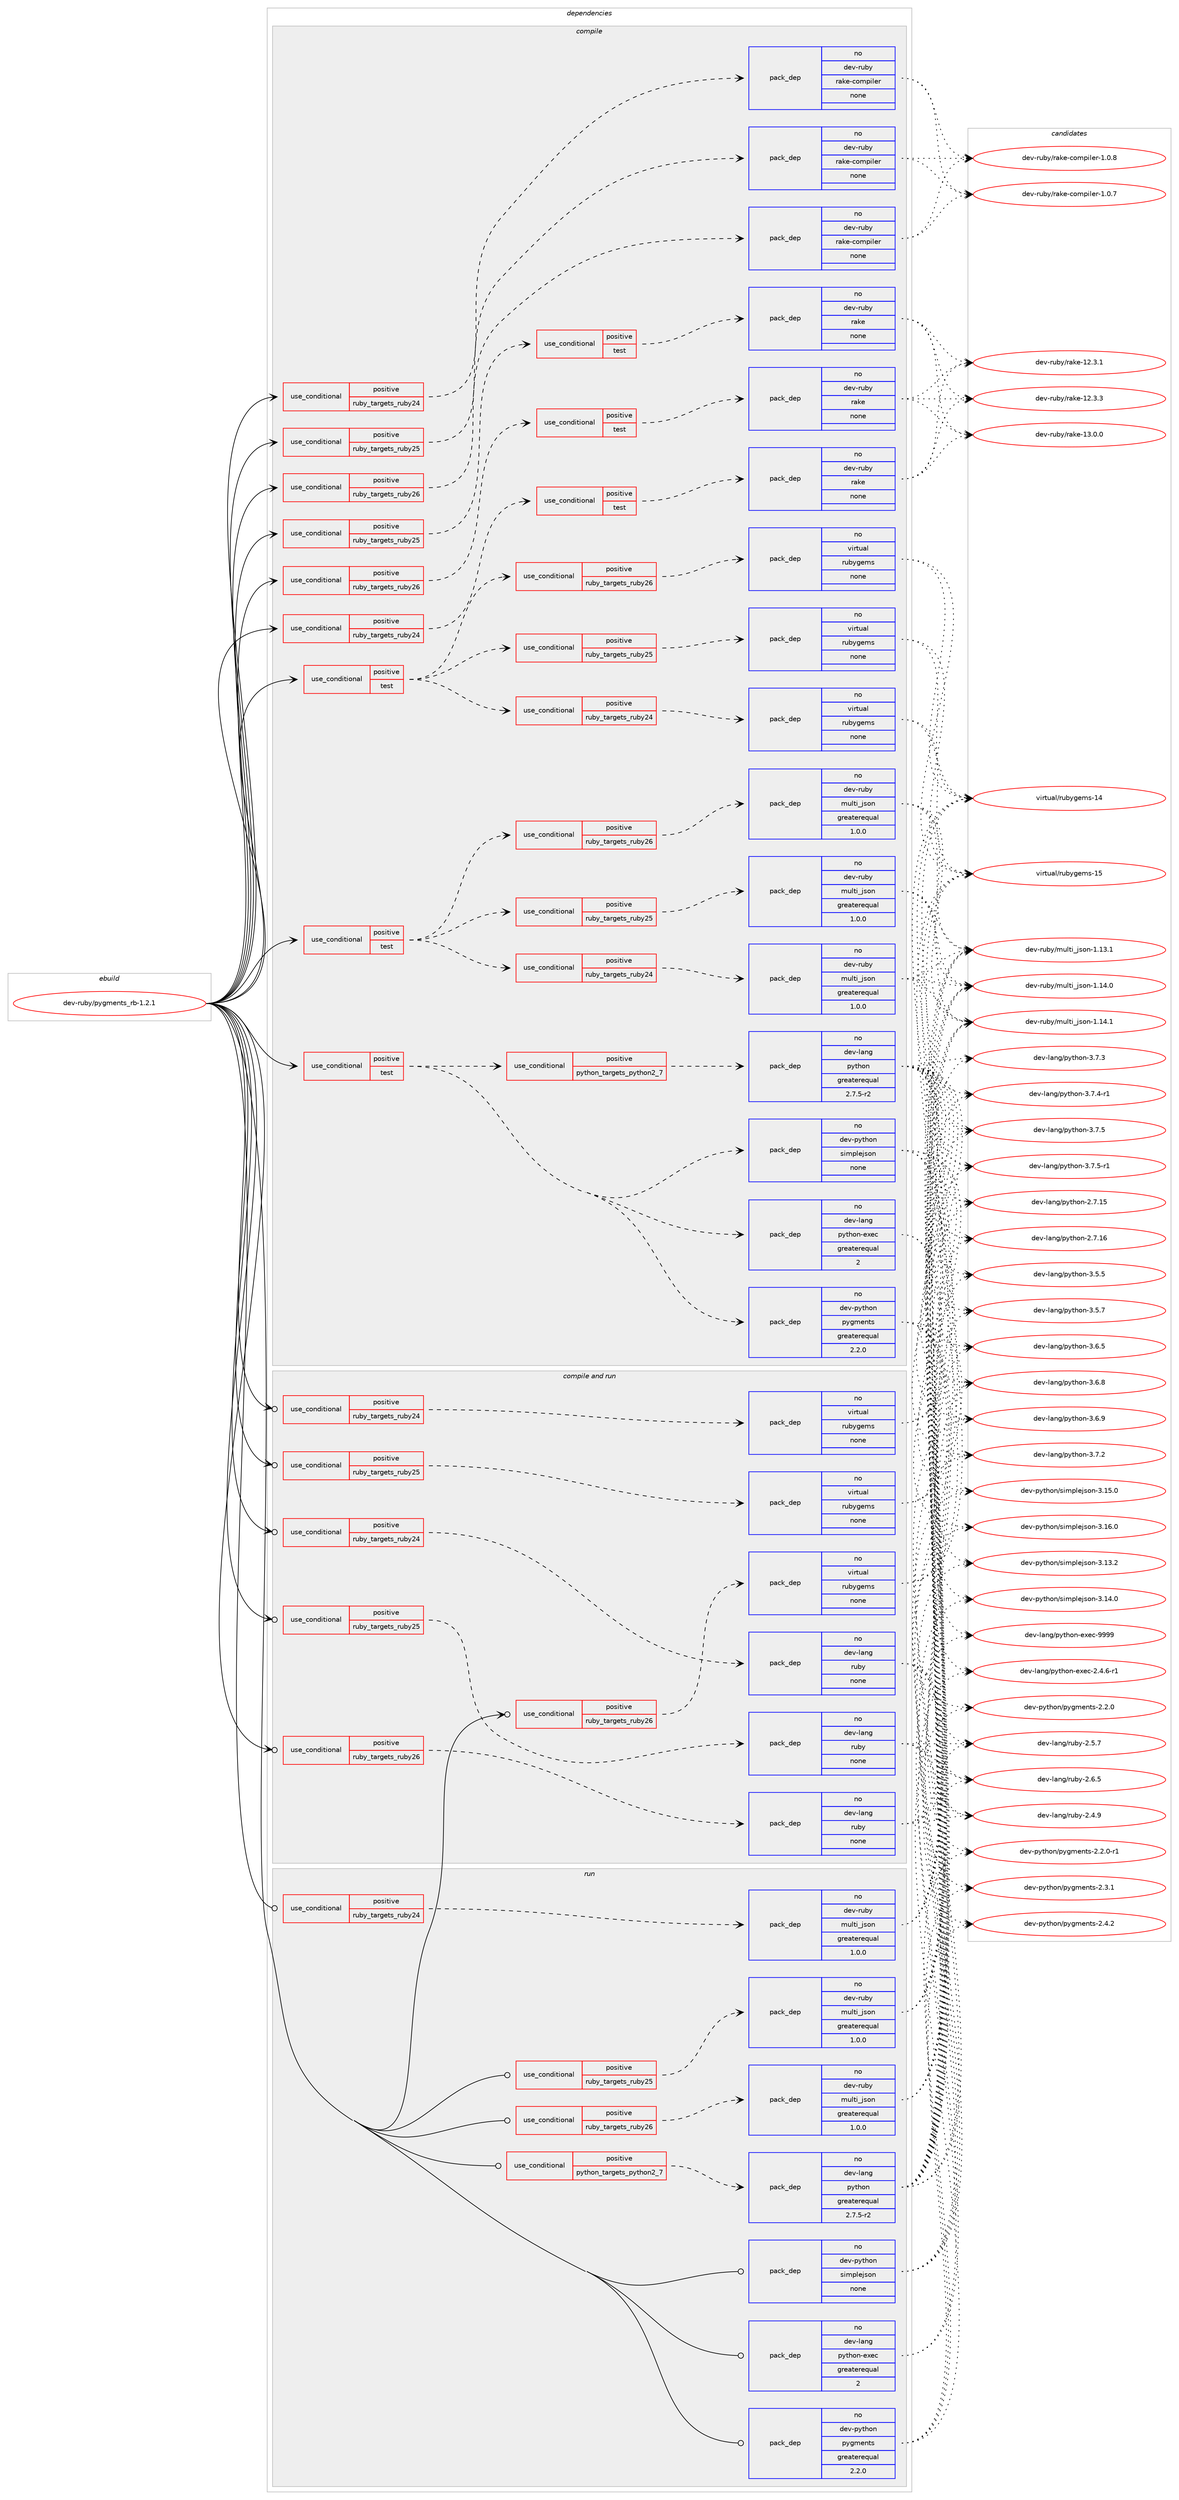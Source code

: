 digraph prolog {

# *************
# Graph options
# *************

newrank=true;
concentrate=true;
compound=true;
graph [rankdir=LR,fontname=Helvetica,fontsize=10,ranksep=1.5];#, ranksep=2.5, nodesep=0.2];
edge  [arrowhead=vee];
node  [fontname=Helvetica,fontsize=10];

# **********
# The ebuild
# **********

subgraph cluster_leftcol {
color=gray;
rank=same;
label=<<i>ebuild</i>>;
id [label="dev-ruby/pygments_rb-1.2.1", color=red, width=4, href="../dev-ruby/pygments_rb-1.2.1.svg"];
}

# ****************
# The dependencies
# ****************

subgraph cluster_midcol {
color=gray;
label=<<i>dependencies</i>>;
subgraph cluster_compile {
fillcolor="#eeeeee";
style=filled;
label=<<i>compile</i>>;
subgraph cond171074 {
dependency701947 [label=<<TABLE BORDER="0" CELLBORDER="1" CELLSPACING="0" CELLPADDING="4"><TR><TD ROWSPAN="3" CELLPADDING="10">use_conditional</TD></TR><TR><TD>positive</TD></TR><TR><TD>ruby_targets_ruby24</TD></TR></TABLE>>, shape=none, color=red];
subgraph cond171075 {
dependency701948 [label=<<TABLE BORDER="0" CELLBORDER="1" CELLSPACING="0" CELLPADDING="4"><TR><TD ROWSPAN="3" CELLPADDING="10">use_conditional</TD></TR><TR><TD>positive</TD></TR><TR><TD>test</TD></TR></TABLE>>, shape=none, color=red];
subgraph pack518843 {
dependency701949 [label=<<TABLE BORDER="0" CELLBORDER="1" CELLSPACING="0" CELLPADDING="4" WIDTH="220"><TR><TD ROWSPAN="6" CELLPADDING="30">pack_dep</TD></TR><TR><TD WIDTH="110">no</TD></TR><TR><TD>dev-ruby</TD></TR><TR><TD>rake</TD></TR><TR><TD>none</TD></TR><TR><TD></TD></TR></TABLE>>, shape=none, color=blue];
}
dependency701948:e -> dependency701949:w [weight=20,style="dashed",arrowhead="vee"];
}
dependency701947:e -> dependency701948:w [weight=20,style="dashed",arrowhead="vee"];
}
id:e -> dependency701947:w [weight=20,style="solid",arrowhead="vee"];
subgraph cond171076 {
dependency701950 [label=<<TABLE BORDER="0" CELLBORDER="1" CELLSPACING="0" CELLPADDING="4"><TR><TD ROWSPAN="3" CELLPADDING="10">use_conditional</TD></TR><TR><TD>positive</TD></TR><TR><TD>ruby_targets_ruby24</TD></TR></TABLE>>, shape=none, color=red];
subgraph pack518844 {
dependency701951 [label=<<TABLE BORDER="0" CELLBORDER="1" CELLSPACING="0" CELLPADDING="4" WIDTH="220"><TR><TD ROWSPAN="6" CELLPADDING="30">pack_dep</TD></TR><TR><TD WIDTH="110">no</TD></TR><TR><TD>dev-ruby</TD></TR><TR><TD>rake-compiler</TD></TR><TR><TD>none</TD></TR><TR><TD></TD></TR></TABLE>>, shape=none, color=blue];
}
dependency701950:e -> dependency701951:w [weight=20,style="dashed",arrowhead="vee"];
}
id:e -> dependency701950:w [weight=20,style="solid",arrowhead="vee"];
subgraph cond171077 {
dependency701952 [label=<<TABLE BORDER="0" CELLBORDER="1" CELLSPACING="0" CELLPADDING="4"><TR><TD ROWSPAN="3" CELLPADDING="10">use_conditional</TD></TR><TR><TD>positive</TD></TR><TR><TD>ruby_targets_ruby25</TD></TR></TABLE>>, shape=none, color=red];
subgraph cond171078 {
dependency701953 [label=<<TABLE BORDER="0" CELLBORDER="1" CELLSPACING="0" CELLPADDING="4"><TR><TD ROWSPAN="3" CELLPADDING="10">use_conditional</TD></TR><TR><TD>positive</TD></TR><TR><TD>test</TD></TR></TABLE>>, shape=none, color=red];
subgraph pack518845 {
dependency701954 [label=<<TABLE BORDER="0" CELLBORDER="1" CELLSPACING="0" CELLPADDING="4" WIDTH="220"><TR><TD ROWSPAN="6" CELLPADDING="30">pack_dep</TD></TR><TR><TD WIDTH="110">no</TD></TR><TR><TD>dev-ruby</TD></TR><TR><TD>rake</TD></TR><TR><TD>none</TD></TR><TR><TD></TD></TR></TABLE>>, shape=none, color=blue];
}
dependency701953:e -> dependency701954:w [weight=20,style="dashed",arrowhead="vee"];
}
dependency701952:e -> dependency701953:w [weight=20,style="dashed",arrowhead="vee"];
}
id:e -> dependency701952:w [weight=20,style="solid",arrowhead="vee"];
subgraph cond171079 {
dependency701955 [label=<<TABLE BORDER="0" CELLBORDER="1" CELLSPACING="0" CELLPADDING="4"><TR><TD ROWSPAN="3" CELLPADDING="10">use_conditional</TD></TR><TR><TD>positive</TD></TR><TR><TD>ruby_targets_ruby25</TD></TR></TABLE>>, shape=none, color=red];
subgraph pack518846 {
dependency701956 [label=<<TABLE BORDER="0" CELLBORDER="1" CELLSPACING="0" CELLPADDING="4" WIDTH="220"><TR><TD ROWSPAN="6" CELLPADDING="30">pack_dep</TD></TR><TR><TD WIDTH="110">no</TD></TR><TR><TD>dev-ruby</TD></TR><TR><TD>rake-compiler</TD></TR><TR><TD>none</TD></TR><TR><TD></TD></TR></TABLE>>, shape=none, color=blue];
}
dependency701955:e -> dependency701956:w [weight=20,style="dashed",arrowhead="vee"];
}
id:e -> dependency701955:w [weight=20,style="solid",arrowhead="vee"];
subgraph cond171080 {
dependency701957 [label=<<TABLE BORDER="0" CELLBORDER="1" CELLSPACING="0" CELLPADDING="4"><TR><TD ROWSPAN="3" CELLPADDING="10">use_conditional</TD></TR><TR><TD>positive</TD></TR><TR><TD>ruby_targets_ruby26</TD></TR></TABLE>>, shape=none, color=red];
subgraph cond171081 {
dependency701958 [label=<<TABLE BORDER="0" CELLBORDER="1" CELLSPACING="0" CELLPADDING="4"><TR><TD ROWSPAN="3" CELLPADDING="10">use_conditional</TD></TR><TR><TD>positive</TD></TR><TR><TD>test</TD></TR></TABLE>>, shape=none, color=red];
subgraph pack518847 {
dependency701959 [label=<<TABLE BORDER="0" CELLBORDER="1" CELLSPACING="0" CELLPADDING="4" WIDTH="220"><TR><TD ROWSPAN="6" CELLPADDING="30">pack_dep</TD></TR><TR><TD WIDTH="110">no</TD></TR><TR><TD>dev-ruby</TD></TR><TR><TD>rake</TD></TR><TR><TD>none</TD></TR><TR><TD></TD></TR></TABLE>>, shape=none, color=blue];
}
dependency701958:e -> dependency701959:w [weight=20,style="dashed",arrowhead="vee"];
}
dependency701957:e -> dependency701958:w [weight=20,style="dashed",arrowhead="vee"];
}
id:e -> dependency701957:w [weight=20,style="solid",arrowhead="vee"];
subgraph cond171082 {
dependency701960 [label=<<TABLE BORDER="0" CELLBORDER="1" CELLSPACING="0" CELLPADDING="4"><TR><TD ROWSPAN="3" CELLPADDING="10">use_conditional</TD></TR><TR><TD>positive</TD></TR><TR><TD>ruby_targets_ruby26</TD></TR></TABLE>>, shape=none, color=red];
subgraph pack518848 {
dependency701961 [label=<<TABLE BORDER="0" CELLBORDER="1" CELLSPACING="0" CELLPADDING="4" WIDTH="220"><TR><TD ROWSPAN="6" CELLPADDING="30">pack_dep</TD></TR><TR><TD WIDTH="110">no</TD></TR><TR><TD>dev-ruby</TD></TR><TR><TD>rake-compiler</TD></TR><TR><TD>none</TD></TR><TR><TD></TD></TR></TABLE>>, shape=none, color=blue];
}
dependency701960:e -> dependency701961:w [weight=20,style="dashed",arrowhead="vee"];
}
id:e -> dependency701960:w [weight=20,style="solid",arrowhead="vee"];
subgraph cond171083 {
dependency701962 [label=<<TABLE BORDER="0" CELLBORDER="1" CELLSPACING="0" CELLPADDING="4"><TR><TD ROWSPAN="3" CELLPADDING="10">use_conditional</TD></TR><TR><TD>positive</TD></TR><TR><TD>test</TD></TR></TABLE>>, shape=none, color=red];
subgraph cond171084 {
dependency701963 [label=<<TABLE BORDER="0" CELLBORDER="1" CELLSPACING="0" CELLPADDING="4"><TR><TD ROWSPAN="3" CELLPADDING="10">use_conditional</TD></TR><TR><TD>positive</TD></TR><TR><TD>python_targets_python2_7</TD></TR></TABLE>>, shape=none, color=red];
subgraph pack518849 {
dependency701964 [label=<<TABLE BORDER="0" CELLBORDER="1" CELLSPACING="0" CELLPADDING="4" WIDTH="220"><TR><TD ROWSPAN="6" CELLPADDING="30">pack_dep</TD></TR><TR><TD WIDTH="110">no</TD></TR><TR><TD>dev-lang</TD></TR><TR><TD>python</TD></TR><TR><TD>greaterequal</TD></TR><TR><TD>2.7.5-r2</TD></TR></TABLE>>, shape=none, color=blue];
}
dependency701963:e -> dependency701964:w [weight=20,style="dashed",arrowhead="vee"];
}
dependency701962:e -> dependency701963:w [weight=20,style="dashed",arrowhead="vee"];
subgraph pack518850 {
dependency701965 [label=<<TABLE BORDER="0" CELLBORDER="1" CELLSPACING="0" CELLPADDING="4" WIDTH="220"><TR><TD ROWSPAN="6" CELLPADDING="30">pack_dep</TD></TR><TR><TD WIDTH="110">no</TD></TR><TR><TD>dev-lang</TD></TR><TR><TD>python-exec</TD></TR><TR><TD>greaterequal</TD></TR><TR><TD>2</TD></TR></TABLE>>, shape=none, color=blue];
}
dependency701962:e -> dependency701965:w [weight=20,style="dashed",arrowhead="vee"];
subgraph pack518851 {
dependency701966 [label=<<TABLE BORDER="0" CELLBORDER="1" CELLSPACING="0" CELLPADDING="4" WIDTH="220"><TR><TD ROWSPAN="6" CELLPADDING="30">pack_dep</TD></TR><TR><TD WIDTH="110">no</TD></TR><TR><TD>dev-python</TD></TR><TR><TD>pygments</TD></TR><TR><TD>greaterequal</TD></TR><TR><TD>2.2.0</TD></TR></TABLE>>, shape=none, color=blue];
}
dependency701962:e -> dependency701966:w [weight=20,style="dashed",arrowhead="vee"];
subgraph pack518852 {
dependency701967 [label=<<TABLE BORDER="0" CELLBORDER="1" CELLSPACING="0" CELLPADDING="4" WIDTH="220"><TR><TD ROWSPAN="6" CELLPADDING="30">pack_dep</TD></TR><TR><TD WIDTH="110">no</TD></TR><TR><TD>dev-python</TD></TR><TR><TD>simplejson</TD></TR><TR><TD>none</TD></TR><TR><TD></TD></TR></TABLE>>, shape=none, color=blue];
}
dependency701962:e -> dependency701967:w [weight=20,style="dashed",arrowhead="vee"];
}
id:e -> dependency701962:w [weight=20,style="solid",arrowhead="vee"];
subgraph cond171085 {
dependency701968 [label=<<TABLE BORDER="0" CELLBORDER="1" CELLSPACING="0" CELLPADDING="4"><TR><TD ROWSPAN="3" CELLPADDING="10">use_conditional</TD></TR><TR><TD>positive</TD></TR><TR><TD>test</TD></TR></TABLE>>, shape=none, color=red];
subgraph cond171086 {
dependency701969 [label=<<TABLE BORDER="0" CELLBORDER="1" CELLSPACING="0" CELLPADDING="4"><TR><TD ROWSPAN="3" CELLPADDING="10">use_conditional</TD></TR><TR><TD>positive</TD></TR><TR><TD>ruby_targets_ruby24</TD></TR></TABLE>>, shape=none, color=red];
subgraph pack518853 {
dependency701970 [label=<<TABLE BORDER="0" CELLBORDER="1" CELLSPACING="0" CELLPADDING="4" WIDTH="220"><TR><TD ROWSPAN="6" CELLPADDING="30">pack_dep</TD></TR><TR><TD WIDTH="110">no</TD></TR><TR><TD>dev-ruby</TD></TR><TR><TD>multi_json</TD></TR><TR><TD>greaterequal</TD></TR><TR><TD>1.0.0</TD></TR></TABLE>>, shape=none, color=blue];
}
dependency701969:e -> dependency701970:w [weight=20,style="dashed",arrowhead="vee"];
}
dependency701968:e -> dependency701969:w [weight=20,style="dashed",arrowhead="vee"];
subgraph cond171087 {
dependency701971 [label=<<TABLE BORDER="0" CELLBORDER="1" CELLSPACING="0" CELLPADDING="4"><TR><TD ROWSPAN="3" CELLPADDING="10">use_conditional</TD></TR><TR><TD>positive</TD></TR><TR><TD>ruby_targets_ruby25</TD></TR></TABLE>>, shape=none, color=red];
subgraph pack518854 {
dependency701972 [label=<<TABLE BORDER="0" CELLBORDER="1" CELLSPACING="0" CELLPADDING="4" WIDTH="220"><TR><TD ROWSPAN="6" CELLPADDING="30">pack_dep</TD></TR><TR><TD WIDTH="110">no</TD></TR><TR><TD>dev-ruby</TD></TR><TR><TD>multi_json</TD></TR><TR><TD>greaterequal</TD></TR><TR><TD>1.0.0</TD></TR></TABLE>>, shape=none, color=blue];
}
dependency701971:e -> dependency701972:w [weight=20,style="dashed",arrowhead="vee"];
}
dependency701968:e -> dependency701971:w [weight=20,style="dashed",arrowhead="vee"];
subgraph cond171088 {
dependency701973 [label=<<TABLE BORDER="0" CELLBORDER="1" CELLSPACING="0" CELLPADDING="4"><TR><TD ROWSPAN="3" CELLPADDING="10">use_conditional</TD></TR><TR><TD>positive</TD></TR><TR><TD>ruby_targets_ruby26</TD></TR></TABLE>>, shape=none, color=red];
subgraph pack518855 {
dependency701974 [label=<<TABLE BORDER="0" CELLBORDER="1" CELLSPACING="0" CELLPADDING="4" WIDTH="220"><TR><TD ROWSPAN="6" CELLPADDING="30">pack_dep</TD></TR><TR><TD WIDTH="110">no</TD></TR><TR><TD>dev-ruby</TD></TR><TR><TD>multi_json</TD></TR><TR><TD>greaterequal</TD></TR><TR><TD>1.0.0</TD></TR></TABLE>>, shape=none, color=blue];
}
dependency701973:e -> dependency701974:w [weight=20,style="dashed",arrowhead="vee"];
}
dependency701968:e -> dependency701973:w [weight=20,style="dashed",arrowhead="vee"];
}
id:e -> dependency701968:w [weight=20,style="solid",arrowhead="vee"];
subgraph cond171089 {
dependency701975 [label=<<TABLE BORDER="0" CELLBORDER="1" CELLSPACING="0" CELLPADDING="4"><TR><TD ROWSPAN="3" CELLPADDING="10">use_conditional</TD></TR><TR><TD>positive</TD></TR><TR><TD>test</TD></TR></TABLE>>, shape=none, color=red];
subgraph cond171090 {
dependency701976 [label=<<TABLE BORDER="0" CELLBORDER="1" CELLSPACING="0" CELLPADDING="4"><TR><TD ROWSPAN="3" CELLPADDING="10">use_conditional</TD></TR><TR><TD>positive</TD></TR><TR><TD>ruby_targets_ruby24</TD></TR></TABLE>>, shape=none, color=red];
subgraph pack518856 {
dependency701977 [label=<<TABLE BORDER="0" CELLBORDER="1" CELLSPACING="0" CELLPADDING="4" WIDTH="220"><TR><TD ROWSPAN="6" CELLPADDING="30">pack_dep</TD></TR><TR><TD WIDTH="110">no</TD></TR><TR><TD>virtual</TD></TR><TR><TD>rubygems</TD></TR><TR><TD>none</TD></TR><TR><TD></TD></TR></TABLE>>, shape=none, color=blue];
}
dependency701976:e -> dependency701977:w [weight=20,style="dashed",arrowhead="vee"];
}
dependency701975:e -> dependency701976:w [weight=20,style="dashed",arrowhead="vee"];
subgraph cond171091 {
dependency701978 [label=<<TABLE BORDER="0" CELLBORDER="1" CELLSPACING="0" CELLPADDING="4"><TR><TD ROWSPAN="3" CELLPADDING="10">use_conditional</TD></TR><TR><TD>positive</TD></TR><TR><TD>ruby_targets_ruby25</TD></TR></TABLE>>, shape=none, color=red];
subgraph pack518857 {
dependency701979 [label=<<TABLE BORDER="0" CELLBORDER="1" CELLSPACING="0" CELLPADDING="4" WIDTH="220"><TR><TD ROWSPAN="6" CELLPADDING="30">pack_dep</TD></TR><TR><TD WIDTH="110">no</TD></TR><TR><TD>virtual</TD></TR><TR><TD>rubygems</TD></TR><TR><TD>none</TD></TR><TR><TD></TD></TR></TABLE>>, shape=none, color=blue];
}
dependency701978:e -> dependency701979:w [weight=20,style="dashed",arrowhead="vee"];
}
dependency701975:e -> dependency701978:w [weight=20,style="dashed",arrowhead="vee"];
subgraph cond171092 {
dependency701980 [label=<<TABLE BORDER="0" CELLBORDER="1" CELLSPACING="0" CELLPADDING="4"><TR><TD ROWSPAN="3" CELLPADDING="10">use_conditional</TD></TR><TR><TD>positive</TD></TR><TR><TD>ruby_targets_ruby26</TD></TR></TABLE>>, shape=none, color=red];
subgraph pack518858 {
dependency701981 [label=<<TABLE BORDER="0" CELLBORDER="1" CELLSPACING="0" CELLPADDING="4" WIDTH="220"><TR><TD ROWSPAN="6" CELLPADDING="30">pack_dep</TD></TR><TR><TD WIDTH="110">no</TD></TR><TR><TD>virtual</TD></TR><TR><TD>rubygems</TD></TR><TR><TD>none</TD></TR><TR><TD></TD></TR></TABLE>>, shape=none, color=blue];
}
dependency701980:e -> dependency701981:w [weight=20,style="dashed",arrowhead="vee"];
}
dependency701975:e -> dependency701980:w [weight=20,style="dashed",arrowhead="vee"];
}
id:e -> dependency701975:w [weight=20,style="solid",arrowhead="vee"];
}
subgraph cluster_compileandrun {
fillcolor="#eeeeee";
style=filled;
label=<<i>compile and run</i>>;
subgraph cond171093 {
dependency701982 [label=<<TABLE BORDER="0" CELLBORDER="1" CELLSPACING="0" CELLPADDING="4"><TR><TD ROWSPAN="3" CELLPADDING="10">use_conditional</TD></TR><TR><TD>positive</TD></TR><TR><TD>ruby_targets_ruby24</TD></TR></TABLE>>, shape=none, color=red];
subgraph pack518859 {
dependency701983 [label=<<TABLE BORDER="0" CELLBORDER="1" CELLSPACING="0" CELLPADDING="4" WIDTH="220"><TR><TD ROWSPAN="6" CELLPADDING="30">pack_dep</TD></TR><TR><TD WIDTH="110">no</TD></TR><TR><TD>dev-lang</TD></TR><TR><TD>ruby</TD></TR><TR><TD>none</TD></TR><TR><TD></TD></TR></TABLE>>, shape=none, color=blue];
}
dependency701982:e -> dependency701983:w [weight=20,style="dashed",arrowhead="vee"];
}
id:e -> dependency701982:w [weight=20,style="solid",arrowhead="odotvee"];
subgraph cond171094 {
dependency701984 [label=<<TABLE BORDER="0" CELLBORDER="1" CELLSPACING="0" CELLPADDING="4"><TR><TD ROWSPAN="3" CELLPADDING="10">use_conditional</TD></TR><TR><TD>positive</TD></TR><TR><TD>ruby_targets_ruby24</TD></TR></TABLE>>, shape=none, color=red];
subgraph pack518860 {
dependency701985 [label=<<TABLE BORDER="0" CELLBORDER="1" CELLSPACING="0" CELLPADDING="4" WIDTH="220"><TR><TD ROWSPAN="6" CELLPADDING="30">pack_dep</TD></TR><TR><TD WIDTH="110">no</TD></TR><TR><TD>virtual</TD></TR><TR><TD>rubygems</TD></TR><TR><TD>none</TD></TR><TR><TD></TD></TR></TABLE>>, shape=none, color=blue];
}
dependency701984:e -> dependency701985:w [weight=20,style="dashed",arrowhead="vee"];
}
id:e -> dependency701984:w [weight=20,style="solid",arrowhead="odotvee"];
subgraph cond171095 {
dependency701986 [label=<<TABLE BORDER="0" CELLBORDER="1" CELLSPACING="0" CELLPADDING="4"><TR><TD ROWSPAN="3" CELLPADDING="10">use_conditional</TD></TR><TR><TD>positive</TD></TR><TR><TD>ruby_targets_ruby25</TD></TR></TABLE>>, shape=none, color=red];
subgraph pack518861 {
dependency701987 [label=<<TABLE BORDER="0" CELLBORDER="1" CELLSPACING="0" CELLPADDING="4" WIDTH="220"><TR><TD ROWSPAN="6" CELLPADDING="30">pack_dep</TD></TR><TR><TD WIDTH="110">no</TD></TR><TR><TD>dev-lang</TD></TR><TR><TD>ruby</TD></TR><TR><TD>none</TD></TR><TR><TD></TD></TR></TABLE>>, shape=none, color=blue];
}
dependency701986:e -> dependency701987:w [weight=20,style="dashed",arrowhead="vee"];
}
id:e -> dependency701986:w [weight=20,style="solid",arrowhead="odotvee"];
subgraph cond171096 {
dependency701988 [label=<<TABLE BORDER="0" CELLBORDER="1" CELLSPACING="0" CELLPADDING="4"><TR><TD ROWSPAN="3" CELLPADDING="10">use_conditional</TD></TR><TR><TD>positive</TD></TR><TR><TD>ruby_targets_ruby25</TD></TR></TABLE>>, shape=none, color=red];
subgraph pack518862 {
dependency701989 [label=<<TABLE BORDER="0" CELLBORDER="1" CELLSPACING="0" CELLPADDING="4" WIDTH="220"><TR><TD ROWSPAN="6" CELLPADDING="30">pack_dep</TD></TR><TR><TD WIDTH="110">no</TD></TR><TR><TD>virtual</TD></TR><TR><TD>rubygems</TD></TR><TR><TD>none</TD></TR><TR><TD></TD></TR></TABLE>>, shape=none, color=blue];
}
dependency701988:e -> dependency701989:w [weight=20,style="dashed",arrowhead="vee"];
}
id:e -> dependency701988:w [weight=20,style="solid",arrowhead="odotvee"];
subgraph cond171097 {
dependency701990 [label=<<TABLE BORDER="0" CELLBORDER="1" CELLSPACING="0" CELLPADDING="4"><TR><TD ROWSPAN="3" CELLPADDING="10">use_conditional</TD></TR><TR><TD>positive</TD></TR><TR><TD>ruby_targets_ruby26</TD></TR></TABLE>>, shape=none, color=red];
subgraph pack518863 {
dependency701991 [label=<<TABLE BORDER="0" CELLBORDER="1" CELLSPACING="0" CELLPADDING="4" WIDTH="220"><TR><TD ROWSPAN="6" CELLPADDING="30">pack_dep</TD></TR><TR><TD WIDTH="110">no</TD></TR><TR><TD>dev-lang</TD></TR><TR><TD>ruby</TD></TR><TR><TD>none</TD></TR><TR><TD></TD></TR></TABLE>>, shape=none, color=blue];
}
dependency701990:e -> dependency701991:w [weight=20,style="dashed",arrowhead="vee"];
}
id:e -> dependency701990:w [weight=20,style="solid",arrowhead="odotvee"];
subgraph cond171098 {
dependency701992 [label=<<TABLE BORDER="0" CELLBORDER="1" CELLSPACING="0" CELLPADDING="4"><TR><TD ROWSPAN="3" CELLPADDING="10">use_conditional</TD></TR><TR><TD>positive</TD></TR><TR><TD>ruby_targets_ruby26</TD></TR></TABLE>>, shape=none, color=red];
subgraph pack518864 {
dependency701993 [label=<<TABLE BORDER="0" CELLBORDER="1" CELLSPACING="0" CELLPADDING="4" WIDTH="220"><TR><TD ROWSPAN="6" CELLPADDING="30">pack_dep</TD></TR><TR><TD WIDTH="110">no</TD></TR><TR><TD>virtual</TD></TR><TR><TD>rubygems</TD></TR><TR><TD>none</TD></TR><TR><TD></TD></TR></TABLE>>, shape=none, color=blue];
}
dependency701992:e -> dependency701993:w [weight=20,style="dashed",arrowhead="vee"];
}
id:e -> dependency701992:w [weight=20,style="solid",arrowhead="odotvee"];
}
subgraph cluster_run {
fillcolor="#eeeeee";
style=filled;
label=<<i>run</i>>;
subgraph cond171099 {
dependency701994 [label=<<TABLE BORDER="0" CELLBORDER="1" CELLSPACING="0" CELLPADDING="4"><TR><TD ROWSPAN="3" CELLPADDING="10">use_conditional</TD></TR><TR><TD>positive</TD></TR><TR><TD>python_targets_python2_7</TD></TR></TABLE>>, shape=none, color=red];
subgraph pack518865 {
dependency701995 [label=<<TABLE BORDER="0" CELLBORDER="1" CELLSPACING="0" CELLPADDING="4" WIDTH="220"><TR><TD ROWSPAN="6" CELLPADDING="30">pack_dep</TD></TR><TR><TD WIDTH="110">no</TD></TR><TR><TD>dev-lang</TD></TR><TR><TD>python</TD></TR><TR><TD>greaterequal</TD></TR><TR><TD>2.7.5-r2</TD></TR></TABLE>>, shape=none, color=blue];
}
dependency701994:e -> dependency701995:w [weight=20,style="dashed",arrowhead="vee"];
}
id:e -> dependency701994:w [weight=20,style="solid",arrowhead="odot"];
subgraph cond171100 {
dependency701996 [label=<<TABLE BORDER="0" CELLBORDER="1" CELLSPACING="0" CELLPADDING="4"><TR><TD ROWSPAN="3" CELLPADDING="10">use_conditional</TD></TR><TR><TD>positive</TD></TR><TR><TD>ruby_targets_ruby24</TD></TR></TABLE>>, shape=none, color=red];
subgraph pack518866 {
dependency701997 [label=<<TABLE BORDER="0" CELLBORDER="1" CELLSPACING="0" CELLPADDING="4" WIDTH="220"><TR><TD ROWSPAN="6" CELLPADDING="30">pack_dep</TD></TR><TR><TD WIDTH="110">no</TD></TR><TR><TD>dev-ruby</TD></TR><TR><TD>multi_json</TD></TR><TR><TD>greaterequal</TD></TR><TR><TD>1.0.0</TD></TR></TABLE>>, shape=none, color=blue];
}
dependency701996:e -> dependency701997:w [weight=20,style="dashed",arrowhead="vee"];
}
id:e -> dependency701996:w [weight=20,style="solid",arrowhead="odot"];
subgraph cond171101 {
dependency701998 [label=<<TABLE BORDER="0" CELLBORDER="1" CELLSPACING="0" CELLPADDING="4"><TR><TD ROWSPAN="3" CELLPADDING="10">use_conditional</TD></TR><TR><TD>positive</TD></TR><TR><TD>ruby_targets_ruby25</TD></TR></TABLE>>, shape=none, color=red];
subgraph pack518867 {
dependency701999 [label=<<TABLE BORDER="0" CELLBORDER="1" CELLSPACING="0" CELLPADDING="4" WIDTH="220"><TR><TD ROWSPAN="6" CELLPADDING="30">pack_dep</TD></TR><TR><TD WIDTH="110">no</TD></TR><TR><TD>dev-ruby</TD></TR><TR><TD>multi_json</TD></TR><TR><TD>greaterequal</TD></TR><TR><TD>1.0.0</TD></TR></TABLE>>, shape=none, color=blue];
}
dependency701998:e -> dependency701999:w [weight=20,style="dashed",arrowhead="vee"];
}
id:e -> dependency701998:w [weight=20,style="solid",arrowhead="odot"];
subgraph cond171102 {
dependency702000 [label=<<TABLE BORDER="0" CELLBORDER="1" CELLSPACING="0" CELLPADDING="4"><TR><TD ROWSPAN="3" CELLPADDING="10">use_conditional</TD></TR><TR><TD>positive</TD></TR><TR><TD>ruby_targets_ruby26</TD></TR></TABLE>>, shape=none, color=red];
subgraph pack518868 {
dependency702001 [label=<<TABLE BORDER="0" CELLBORDER="1" CELLSPACING="0" CELLPADDING="4" WIDTH="220"><TR><TD ROWSPAN="6" CELLPADDING="30">pack_dep</TD></TR><TR><TD WIDTH="110">no</TD></TR><TR><TD>dev-ruby</TD></TR><TR><TD>multi_json</TD></TR><TR><TD>greaterequal</TD></TR><TR><TD>1.0.0</TD></TR></TABLE>>, shape=none, color=blue];
}
dependency702000:e -> dependency702001:w [weight=20,style="dashed",arrowhead="vee"];
}
id:e -> dependency702000:w [weight=20,style="solid",arrowhead="odot"];
subgraph pack518869 {
dependency702002 [label=<<TABLE BORDER="0" CELLBORDER="1" CELLSPACING="0" CELLPADDING="4" WIDTH="220"><TR><TD ROWSPAN="6" CELLPADDING="30">pack_dep</TD></TR><TR><TD WIDTH="110">no</TD></TR><TR><TD>dev-lang</TD></TR><TR><TD>python-exec</TD></TR><TR><TD>greaterequal</TD></TR><TR><TD>2</TD></TR></TABLE>>, shape=none, color=blue];
}
id:e -> dependency702002:w [weight=20,style="solid",arrowhead="odot"];
subgraph pack518870 {
dependency702003 [label=<<TABLE BORDER="0" CELLBORDER="1" CELLSPACING="0" CELLPADDING="4" WIDTH="220"><TR><TD ROWSPAN="6" CELLPADDING="30">pack_dep</TD></TR><TR><TD WIDTH="110">no</TD></TR><TR><TD>dev-python</TD></TR><TR><TD>pygments</TD></TR><TR><TD>greaterequal</TD></TR><TR><TD>2.2.0</TD></TR></TABLE>>, shape=none, color=blue];
}
id:e -> dependency702003:w [weight=20,style="solid",arrowhead="odot"];
subgraph pack518871 {
dependency702004 [label=<<TABLE BORDER="0" CELLBORDER="1" CELLSPACING="0" CELLPADDING="4" WIDTH="220"><TR><TD ROWSPAN="6" CELLPADDING="30">pack_dep</TD></TR><TR><TD WIDTH="110">no</TD></TR><TR><TD>dev-python</TD></TR><TR><TD>simplejson</TD></TR><TR><TD>none</TD></TR><TR><TD></TD></TR></TABLE>>, shape=none, color=blue];
}
id:e -> dependency702004:w [weight=20,style="solid",arrowhead="odot"];
}
}

# **************
# The candidates
# **************

subgraph cluster_choices {
rank=same;
color=gray;
label=<<i>candidates</i>>;

subgraph choice518843 {
color=black;
nodesep=1;
choice1001011184511411798121471149710710145495046514649 [label="dev-ruby/rake-12.3.1", color=red, width=4,href="../dev-ruby/rake-12.3.1.svg"];
choice1001011184511411798121471149710710145495046514651 [label="dev-ruby/rake-12.3.3", color=red, width=4,href="../dev-ruby/rake-12.3.3.svg"];
choice1001011184511411798121471149710710145495146484648 [label="dev-ruby/rake-13.0.0", color=red, width=4,href="../dev-ruby/rake-13.0.0.svg"];
dependency701949:e -> choice1001011184511411798121471149710710145495046514649:w [style=dotted,weight="100"];
dependency701949:e -> choice1001011184511411798121471149710710145495046514651:w [style=dotted,weight="100"];
dependency701949:e -> choice1001011184511411798121471149710710145495146484648:w [style=dotted,weight="100"];
}
subgraph choice518844 {
color=black;
nodesep=1;
choice100101118451141179812147114971071014599111109112105108101114454946484655 [label="dev-ruby/rake-compiler-1.0.7", color=red, width=4,href="../dev-ruby/rake-compiler-1.0.7.svg"];
choice100101118451141179812147114971071014599111109112105108101114454946484656 [label="dev-ruby/rake-compiler-1.0.8", color=red, width=4,href="../dev-ruby/rake-compiler-1.0.8.svg"];
dependency701951:e -> choice100101118451141179812147114971071014599111109112105108101114454946484655:w [style=dotted,weight="100"];
dependency701951:e -> choice100101118451141179812147114971071014599111109112105108101114454946484656:w [style=dotted,weight="100"];
}
subgraph choice518845 {
color=black;
nodesep=1;
choice1001011184511411798121471149710710145495046514649 [label="dev-ruby/rake-12.3.1", color=red, width=4,href="../dev-ruby/rake-12.3.1.svg"];
choice1001011184511411798121471149710710145495046514651 [label="dev-ruby/rake-12.3.3", color=red, width=4,href="../dev-ruby/rake-12.3.3.svg"];
choice1001011184511411798121471149710710145495146484648 [label="dev-ruby/rake-13.0.0", color=red, width=4,href="../dev-ruby/rake-13.0.0.svg"];
dependency701954:e -> choice1001011184511411798121471149710710145495046514649:w [style=dotted,weight="100"];
dependency701954:e -> choice1001011184511411798121471149710710145495046514651:w [style=dotted,weight="100"];
dependency701954:e -> choice1001011184511411798121471149710710145495146484648:w [style=dotted,weight="100"];
}
subgraph choice518846 {
color=black;
nodesep=1;
choice100101118451141179812147114971071014599111109112105108101114454946484655 [label="dev-ruby/rake-compiler-1.0.7", color=red, width=4,href="../dev-ruby/rake-compiler-1.0.7.svg"];
choice100101118451141179812147114971071014599111109112105108101114454946484656 [label="dev-ruby/rake-compiler-1.0.8", color=red, width=4,href="../dev-ruby/rake-compiler-1.0.8.svg"];
dependency701956:e -> choice100101118451141179812147114971071014599111109112105108101114454946484655:w [style=dotted,weight="100"];
dependency701956:e -> choice100101118451141179812147114971071014599111109112105108101114454946484656:w [style=dotted,weight="100"];
}
subgraph choice518847 {
color=black;
nodesep=1;
choice1001011184511411798121471149710710145495046514649 [label="dev-ruby/rake-12.3.1", color=red, width=4,href="../dev-ruby/rake-12.3.1.svg"];
choice1001011184511411798121471149710710145495046514651 [label="dev-ruby/rake-12.3.3", color=red, width=4,href="../dev-ruby/rake-12.3.3.svg"];
choice1001011184511411798121471149710710145495146484648 [label="dev-ruby/rake-13.0.0", color=red, width=4,href="../dev-ruby/rake-13.0.0.svg"];
dependency701959:e -> choice1001011184511411798121471149710710145495046514649:w [style=dotted,weight="100"];
dependency701959:e -> choice1001011184511411798121471149710710145495046514651:w [style=dotted,weight="100"];
dependency701959:e -> choice1001011184511411798121471149710710145495146484648:w [style=dotted,weight="100"];
}
subgraph choice518848 {
color=black;
nodesep=1;
choice100101118451141179812147114971071014599111109112105108101114454946484655 [label="dev-ruby/rake-compiler-1.0.7", color=red, width=4,href="../dev-ruby/rake-compiler-1.0.7.svg"];
choice100101118451141179812147114971071014599111109112105108101114454946484656 [label="dev-ruby/rake-compiler-1.0.8", color=red, width=4,href="../dev-ruby/rake-compiler-1.0.8.svg"];
dependency701961:e -> choice100101118451141179812147114971071014599111109112105108101114454946484655:w [style=dotted,weight="100"];
dependency701961:e -> choice100101118451141179812147114971071014599111109112105108101114454946484656:w [style=dotted,weight="100"];
}
subgraph choice518849 {
color=black;
nodesep=1;
choice10010111845108971101034711212111610411111045504655464953 [label="dev-lang/python-2.7.15", color=red, width=4,href="../dev-lang/python-2.7.15.svg"];
choice10010111845108971101034711212111610411111045504655464954 [label="dev-lang/python-2.7.16", color=red, width=4,href="../dev-lang/python-2.7.16.svg"];
choice100101118451089711010347112121116104111110455146534653 [label="dev-lang/python-3.5.5", color=red, width=4,href="../dev-lang/python-3.5.5.svg"];
choice100101118451089711010347112121116104111110455146534655 [label="dev-lang/python-3.5.7", color=red, width=4,href="../dev-lang/python-3.5.7.svg"];
choice100101118451089711010347112121116104111110455146544653 [label="dev-lang/python-3.6.5", color=red, width=4,href="../dev-lang/python-3.6.5.svg"];
choice100101118451089711010347112121116104111110455146544656 [label="dev-lang/python-3.6.8", color=red, width=4,href="../dev-lang/python-3.6.8.svg"];
choice100101118451089711010347112121116104111110455146544657 [label="dev-lang/python-3.6.9", color=red, width=4,href="../dev-lang/python-3.6.9.svg"];
choice100101118451089711010347112121116104111110455146554650 [label="dev-lang/python-3.7.2", color=red, width=4,href="../dev-lang/python-3.7.2.svg"];
choice100101118451089711010347112121116104111110455146554651 [label="dev-lang/python-3.7.3", color=red, width=4,href="../dev-lang/python-3.7.3.svg"];
choice1001011184510897110103471121211161041111104551465546524511449 [label="dev-lang/python-3.7.4-r1", color=red, width=4,href="../dev-lang/python-3.7.4-r1.svg"];
choice100101118451089711010347112121116104111110455146554653 [label="dev-lang/python-3.7.5", color=red, width=4,href="../dev-lang/python-3.7.5.svg"];
choice1001011184510897110103471121211161041111104551465546534511449 [label="dev-lang/python-3.7.5-r1", color=red, width=4,href="../dev-lang/python-3.7.5-r1.svg"];
dependency701964:e -> choice10010111845108971101034711212111610411111045504655464953:w [style=dotted,weight="100"];
dependency701964:e -> choice10010111845108971101034711212111610411111045504655464954:w [style=dotted,weight="100"];
dependency701964:e -> choice100101118451089711010347112121116104111110455146534653:w [style=dotted,weight="100"];
dependency701964:e -> choice100101118451089711010347112121116104111110455146534655:w [style=dotted,weight="100"];
dependency701964:e -> choice100101118451089711010347112121116104111110455146544653:w [style=dotted,weight="100"];
dependency701964:e -> choice100101118451089711010347112121116104111110455146544656:w [style=dotted,weight="100"];
dependency701964:e -> choice100101118451089711010347112121116104111110455146544657:w [style=dotted,weight="100"];
dependency701964:e -> choice100101118451089711010347112121116104111110455146554650:w [style=dotted,weight="100"];
dependency701964:e -> choice100101118451089711010347112121116104111110455146554651:w [style=dotted,weight="100"];
dependency701964:e -> choice1001011184510897110103471121211161041111104551465546524511449:w [style=dotted,weight="100"];
dependency701964:e -> choice100101118451089711010347112121116104111110455146554653:w [style=dotted,weight="100"];
dependency701964:e -> choice1001011184510897110103471121211161041111104551465546534511449:w [style=dotted,weight="100"];
}
subgraph choice518850 {
color=black;
nodesep=1;
choice10010111845108971101034711212111610411111045101120101994550465246544511449 [label="dev-lang/python-exec-2.4.6-r1", color=red, width=4,href="../dev-lang/python-exec-2.4.6-r1.svg"];
choice10010111845108971101034711212111610411111045101120101994557575757 [label="dev-lang/python-exec-9999", color=red, width=4,href="../dev-lang/python-exec-9999.svg"];
dependency701965:e -> choice10010111845108971101034711212111610411111045101120101994550465246544511449:w [style=dotted,weight="100"];
dependency701965:e -> choice10010111845108971101034711212111610411111045101120101994557575757:w [style=dotted,weight="100"];
}
subgraph choice518851 {
color=black;
nodesep=1;
choice1001011184511212111610411111047112121103109101110116115455046504648 [label="dev-python/pygments-2.2.0", color=red, width=4,href="../dev-python/pygments-2.2.0.svg"];
choice10010111845112121116104111110471121211031091011101161154550465046484511449 [label="dev-python/pygments-2.2.0-r1", color=red, width=4,href="../dev-python/pygments-2.2.0-r1.svg"];
choice1001011184511212111610411111047112121103109101110116115455046514649 [label="dev-python/pygments-2.3.1", color=red, width=4,href="../dev-python/pygments-2.3.1.svg"];
choice1001011184511212111610411111047112121103109101110116115455046524650 [label="dev-python/pygments-2.4.2", color=red, width=4,href="../dev-python/pygments-2.4.2.svg"];
dependency701966:e -> choice1001011184511212111610411111047112121103109101110116115455046504648:w [style=dotted,weight="100"];
dependency701966:e -> choice10010111845112121116104111110471121211031091011101161154550465046484511449:w [style=dotted,weight="100"];
dependency701966:e -> choice1001011184511212111610411111047112121103109101110116115455046514649:w [style=dotted,weight="100"];
dependency701966:e -> choice1001011184511212111610411111047112121103109101110116115455046524650:w [style=dotted,weight="100"];
}
subgraph choice518852 {
color=black;
nodesep=1;
choice100101118451121211161041111104711510510911210810110611511111045514649514650 [label="dev-python/simplejson-3.13.2", color=red, width=4,href="../dev-python/simplejson-3.13.2.svg"];
choice100101118451121211161041111104711510510911210810110611511111045514649524648 [label="dev-python/simplejson-3.14.0", color=red, width=4,href="../dev-python/simplejson-3.14.0.svg"];
choice100101118451121211161041111104711510510911210810110611511111045514649534648 [label="dev-python/simplejson-3.15.0", color=red, width=4,href="../dev-python/simplejson-3.15.0.svg"];
choice100101118451121211161041111104711510510911210810110611511111045514649544648 [label="dev-python/simplejson-3.16.0", color=red, width=4,href="../dev-python/simplejson-3.16.0.svg"];
dependency701967:e -> choice100101118451121211161041111104711510510911210810110611511111045514649514650:w [style=dotted,weight="100"];
dependency701967:e -> choice100101118451121211161041111104711510510911210810110611511111045514649524648:w [style=dotted,weight="100"];
dependency701967:e -> choice100101118451121211161041111104711510510911210810110611511111045514649534648:w [style=dotted,weight="100"];
dependency701967:e -> choice100101118451121211161041111104711510510911210810110611511111045514649544648:w [style=dotted,weight="100"];
}
subgraph choice518853 {
color=black;
nodesep=1;
choice1001011184511411798121471091171081161059510611511111045494649514649 [label="dev-ruby/multi_json-1.13.1", color=red, width=4,href="../dev-ruby/multi_json-1.13.1.svg"];
choice1001011184511411798121471091171081161059510611511111045494649524648 [label="dev-ruby/multi_json-1.14.0", color=red, width=4,href="../dev-ruby/multi_json-1.14.0.svg"];
choice1001011184511411798121471091171081161059510611511111045494649524649 [label="dev-ruby/multi_json-1.14.1", color=red, width=4,href="../dev-ruby/multi_json-1.14.1.svg"];
dependency701970:e -> choice1001011184511411798121471091171081161059510611511111045494649514649:w [style=dotted,weight="100"];
dependency701970:e -> choice1001011184511411798121471091171081161059510611511111045494649524648:w [style=dotted,weight="100"];
dependency701970:e -> choice1001011184511411798121471091171081161059510611511111045494649524649:w [style=dotted,weight="100"];
}
subgraph choice518854 {
color=black;
nodesep=1;
choice1001011184511411798121471091171081161059510611511111045494649514649 [label="dev-ruby/multi_json-1.13.1", color=red, width=4,href="../dev-ruby/multi_json-1.13.1.svg"];
choice1001011184511411798121471091171081161059510611511111045494649524648 [label="dev-ruby/multi_json-1.14.0", color=red, width=4,href="../dev-ruby/multi_json-1.14.0.svg"];
choice1001011184511411798121471091171081161059510611511111045494649524649 [label="dev-ruby/multi_json-1.14.1", color=red, width=4,href="../dev-ruby/multi_json-1.14.1.svg"];
dependency701972:e -> choice1001011184511411798121471091171081161059510611511111045494649514649:w [style=dotted,weight="100"];
dependency701972:e -> choice1001011184511411798121471091171081161059510611511111045494649524648:w [style=dotted,weight="100"];
dependency701972:e -> choice1001011184511411798121471091171081161059510611511111045494649524649:w [style=dotted,weight="100"];
}
subgraph choice518855 {
color=black;
nodesep=1;
choice1001011184511411798121471091171081161059510611511111045494649514649 [label="dev-ruby/multi_json-1.13.1", color=red, width=4,href="../dev-ruby/multi_json-1.13.1.svg"];
choice1001011184511411798121471091171081161059510611511111045494649524648 [label="dev-ruby/multi_json-1.14.0", color=red, width=4,href="../dev-ruby/multi_json-1.14.0.svg"];
choice1001011184511411798121471091171081161059510611511111045494649524649 [label="dev-ruby/multi_json-1.14.1", color=red, width=4,href="../dev-ruby/multi_json-1.14.1.svg"];
dependency701974:e -> choice1001011184511411798121471091171081161059510611511111045494649514649:w [style=dotted,weight="100"];
dependency701974:e -> choice1001011184511411798121471091171081161059510611511111045494649524648:w [style=dotted,weight="100"];
dependency701974:e -> choice1001011184511411798121471091171081161059510611511111045494649524649:w [style=dotted,weight="100"];
}
subgraph choice518856 {
color=black;
nodesep=1;
choice118105114116117971084711411798121103101109115454952 [label="virtual/rubygems-14", color=red, width=4,href="../virtual/rubygems-14.svg"];
choice118105114116117971084711411798121103101109115454953 [label="virtual/rubygems-15", color=red, width=4,href="../virtual/rubygems-15.svg"];
dependency701977:e -> choice118105114116117971084711411798121103101109115454952:w [style=dotted,weight="100"];
dependency701977:e -> choice118105114116117971084711411798121103101109115454953:w [style=dotted,weight="100"];
}
subgraph choice518857 {
color=black;
nodesep=1;
choice118105114116117971084711411798121103101109115454952 [label="virtual/rubygems-14", color=red, width=4,href="../virtual/rubygems-14.svg"];
choice118105114116117971084711411798121103101109115454953 [label="virtual/rubygems-15", color=red, width=4,href="../virtual/rubygems-15.svg"];
dependency701979:e -> choice118105114116117971084711411798121103101109115454952:w [style=dotted,weight="100"];
dependency701979:e -> choice118105114116117971084711411798121103101109115454953:w [style=dotted,weight="100"];
}
subgraph choice518858 {
color=black;
nodesep=1;
choice118105114116117971084711411798121103101109115454952 [label="virtual/rubygems-14", color=red, width=4,href="../virtual/rubygems-14.svg"];
choice118105114116117971084711411798121103101109115454953 [label="virtual/rubygems-15", color=red, width=4,href="../virtual/rubygems-15.svg"];
dependency701981:e -> choice118105114116117971084711411798121103101109115454952:w [style=dotted,weight="100"];
dependency701981:e -> choice118105114116117971084711411798121103101109115454953:w [style=dotted,weight="100"];
}
subgraph choice518859 {
color=black;
nodesep=1;
choice10010111845108971101034711411798121455046524657 [label="dev-lang/ruby-2.4.9", color=red, width=4,href="../dev-lang/ruby-2.4.9.svg"];
choice10010111845108971101034711411798121455046534655 [label="dev-lang/ruby-2.5.7", color=red, width=4,href="../dev-lang/ruby-2.5.7.svg"];
choice10010111845108971101034711411798121455046544653 [label="dev-lang/ruby-2.6.5", color=red, width=4,href="../dev-lang/ruby-2.6.5.svg"];
dependency701983:e -> choice10010111845108971101034711411798121455046524657:w [style=dotted,weight="100"];
dependency701983:e -> choice10010111845108971101034711411798121455046534655:w [style=dotted,weight="100"];
dependency701983:e -> choice10010111845108971101034711411798121455046544653:w [style=dotted,weight="100"];
}
subgraph choice518860 {
color=black;
nodesep=1;
choice118105114116117971084711411798121103101109115454952 [label="virtual/rubygems-14", color=red, width=4,href="../virtual/rubygems-14.svg"];
choice118105114116117971084711411798121103101109115454953 [label="virtual/rubygems-15", color=red, width=4,href="../virtual/rubygems-15.svg"];
dependency701985:e -> choice118105114116117971084711411798121103101109115454952:w [style=dotted,weight="100"];
dependency701985:e -> choice118105114116117971084711411798121103101109115454953:w [style=dotted,weight="100"];
}
subgraph choice518861 {
color=black;
nodesep=1;
choice10010111845108971101034711411798121455046524657 [label="dev-lang/ruby-2.4.9", color=red, width=4,href="../dev-lang/ruby-2.4.9.svg"];
choice10010111845108971101034711411798121455046534655 [label="dev-lang/ruby-2.5.7", color=red, width=4,href="../dev-lang/ruby-2.5.7.svg"];
choice10010111845108971101034711411798121455046544653 [label="dev-lang/ruby-2.6.5", color=red, width=4,href="../dev-lang/ruby-2.6.5.svg"];
dependency701987:e -> choice10010111845108971101034711411798121455046524657:w [style=dotted,weight="100"];
dependency701987:e -> choice10010111845108971101034711411798121455046534655:w [style=dotted,weight="100"];
dependency701987:e -> choice10010111845108971101034711411798121455046544653:w [style=dotted,weight="100"];
}
subgraph choice518862 {
color=black;
nodesep=1;
choice118105114116117971084711411798121103101109115454952 [label="virtual/rubygems-14", color=red, width=4,href="../virtual/rubygems-14.svg"];
choice118105114116117971084711411798121103101109115454953 [label="virtual/rubygems-15", color=red, width=4,href="../virtual/rubygems-15.svg"];
dependency701989:e -> choice118105114116117971084711411798121103101109115454952:w [style=dotted,weight="100"];
dependency701989:e -> choice118105114116117971084711411798121103101109115454953:w [style=dotted,weight="100"];
}
subgraph choice518863 {
color=black;
nodesep=1;
choice10010111845108971101034711411798121455046524657 [label="dev-lang/ruby-2.4.9", color=red, width=4,href="../dev-lang/ruby-2.4.9.svg"];
choice10010111845108971101034711411798121455046534655 [label="dev-lang/ruby-2.5.7", color=red, width=4,href="../dev-lang/ruby-2.5.7.svg"];
choice10010111845108971101034711411798121455046544653 [label="dev-lang/ruby-2.6.5", color=red, width=4,href="../dev-lang/ruby-2.6.5.svg"];
dependency701991:e -> choice10010111845108971101034711411798121455046524657:w [style=dotted,weight="100"];
dependency701991:e -> choice10010111845108971101034711411798121455046534655:w [style=dotted,weight="100"];
dependency701991:e -> choice10010111845108971101034711411798121455046544653:w [style=dotted,weight="100"];
}
subgraph choice518864 {
color=black;
nodesep=1;
choice118105114116117971084711411798121103101109115454952 [label="virtual/rubygems-14", color=red, width=4,href="../virtual/rubygems-14.svg"];
choice118105114116117971084711411798121103101109115454953 [label="virtual/rubygems-15", color=red, width=4,href="../virtual/rubygems-15.svg"];
dependency701993:e -> choice118105114116117971084711411798121103101109115454952:w [style=dotted,weight="100"];
dependency701993:e -> choice118105114116117971084711411798121103101109115454953:w [style=dotted,weight="100"];
}
subgraph choice518865 {
color=black;
nodesep=1;
choice10010111845108971101034711212111610411111045504655464953 [label="dev-lang/python-2.7.15", color=red, width=4,href="../dev-lang/python-2.7.15.svg"];
choice10010111845108971101034711212111610411111045504655464954 [label="dev-lang/python-2.7.16", color=red, width=4,href="../dev-lang/python-2.7.16.svg"];
choice100101118451089711010347112121116104111110455146534653 [label="dev-lang/python-3.5.5", color=red, width=4,href="../dev-lang/python-3.5.5.svg"];
choice100101118451089711010347112121116104111110455146534655 [label="dev-lang/python-3.5.7", color=red, width=4,href="../dev-lang/python-3.5.7.svg"];
choice100101118451089711010347112121116104111110455146544653 [label="dev-lang/python-3.6.5", color=red, width=4,href="../dev-lang/python-3.6.5.svg"];
choice100101118451089711010347112121116104111110455146544656 [label="dev-lang/python-3.6.8", color=red, width=4,href="../dev-lang/python-3.6.8.svg"];
choice100101118451089711010347112121116104111110455146544657 [label="dev-lang/python-3.6.9", color=red, width=4,href="../dev-lang/python-3.6.9.svg"];
choice100101118451089711010347112121116104111110455146554650 [label="dev-lang/python-3.7.2", color=red, width=4,href="../dev-lang/python-3.7.2.svg"];
choice100101118451089711010347112121116104111110455146554651 [label="dev-lang/python-3.7.3", color=red, width=4,href="../dev-lang/python-3.7.3.svg"];
choice1001011184510897110103471121211161041111104551465546524511449 [label="dev-lang/python-3.7.4-r1", color=red, width=4,href="../dev-lang/python-3.7.4-r1.svg"];
choice100101118451089711010347112121116104111110455146554653 [label="dev-lang/python-3.7.5", color=red, width=4,href="../dev-lang/python-3.7.5.svg"];
choice1001011184510897110103471121211161041111104551465546534511449 [label="dev-lang/python-3.7.5-r1", color=red, width=4,href="../dev-lang/python-3.7.5-r1.svg"];
dependency701995:e -> choice10010111845108971101034711212111610411111045504655464953:w [style=dotted,weight="100"];
dependency701995:e -> choice10010111845108971101034711212111610411111045504655464954:w [style=dotted,weight="100"];
dependency701995:e -> choice100101118451089711010347112121116104111110455146534653:w [style=dotted,weight="100"];
dependency701995:e -> choice100101118451089711010347112121116104111110455146534655:w [style=dotted,weight="100"];
dependency701995:e -> choice100101118451089711010347112121116104111110455146544653:w [style=dotted,weight="100"];
dependency701995:e -> choice100101118451089711010347112121116104111110455146544656:w [style=dotted,weight="100"];
dependency701995:e -> choice100101118451089711010347112121116104111110455146544657:w [style=dotted,weight="100"];
dependency701995:e -> choice100101118451089711010347112121116104111110455146554650:w [style=dotted,weight="100"];
dependency701995:e -> choice100101118451089711010347112121116104111110455146554651:w [style=dotted,weight="100"];
dependency701995:e -> choice1001011184510897110103471121211161041111104551465546524511449:w [style=dotted,weight="100"];
dependency701995:e -> choice100101118451089711010347112121116104111110455146554653:w [style=dotted,weight="100"];
dependency701995:e -> choice1001011184510897110103471121211161041111104551465546534511449:w [style=dotted,weight="100"];
}
subgraph choice518866 {
color=black;
nodesep=1;
choice1001011184511411798121471091171081161059510611511111045494649514649 [label="dev-ruby/multi_json-1.13.1", color=red, width=4,href="../dev-ruby/multi_json-1.13.1.svg"];
choice1001011184511411798121471091171081161059510611511111045494649524648 [label="dev-ruby/multi_json-1.14.0", color=red, width=4,href="../dev-ruby/multi_json-1.14.0.svg"];
choice1001011184511411798121471091171081161059510611511111045494649524649 [label="dev-ruby/multi_json-1.14.1", color=red, width=4,href="../dev-ruby/multi_json-1.14.1.svg"];
dependency701997:e -> choice1001011184511411798121471091171081161059510611511111045494649514649:w [style=dotted,weight="100"];
dependency701997:e -> choice1001011184511411798121471091171081161059510611511111045494649524648:w [style=dotted,weight="100"];
dependency701997:e -> choice1001011184511411798121471091171081161059510611511111045494649524649:w [style=dotted,weight="100"];
}
subgraph choice518867 {
color=black;
nodesep=1;
choice1001011184511411798121471091171081161059510611511111045494649514649 [label="dev-ruby/multi_json-1.13.1", color=red, width=4,href="../dev-ruby/multi_json-1.13.1.svg"];
choice1001011184511411798121471091171081161059510611511111045494649524648 [label="dev-ruby/multi_json-1.14.0", color=red, width=4,href="../dev-ruby/multi_json-1.14.0.svg"];
choice1001011184511411798121471091171081161059510611511111045494649524649 [label="dev-ruby/multi_json-1.14.1", color=red, width=4,href="../dev-ruby/multi_json-1.14.1.svg"];
dependency701999:e -> choice1001011184511411798121471091171081161059510611511111045494649514649:w [style=dotted,weight="100"];
dependency701999:e -> choice1001011184511411798121471091171081161059510611511111045494649524648:w [style=dotted,weight="100"];
dependency701999:e -> choice1001011184511411798121471091171081161059510611511111045494649524649:w [style=dotted,weight="100"];
}
subgraph choice518868 {
color=black;
nodesep=1;
choice1001011184511411798121471091171081161059510611511111045494649514649 [label="dev-ruby/multi_json-1.13.1", color=red, width=4,href="../dev-ruby/multi_json-1.13.1.svg"];
choice1001011184511411798121471091171081161059510611511111045494649524648 [label="dev-ruby/multi_json-1.14.0", color=red, width=4,href="../dev-ruby/multi_json-1.14.0.svg"];
choice1001011184511411798121471091171081161059510611511111045494649524649 [label="dev-ruby/multi_json-1.14.1", color=red, width=4,href="../dev-ruby/multi_json-1.14.1.svg"];
dependency702001:e -> choice1001011184511411798121471091171081161059510611511111045494649514649:w [style=dotted,weight="100"];
dependency702001:e -> choice1001011184511411798121471091171081161059510611511111045494649524648:w [style=dotted,weight="100"];
dependency702001:e -> choice1001011184511411798121471091171081161059510611511111045494649524649:w [style=dotted,weight="100"];
}
subgraph choice518869 {
color=black;
nodesep=1;
choice10010111845108971101034711212111610411111045101120101994550465246544511449 [label="dev-lang/python-exec-2.4.6-r1", color=red, width=4,href="../dev-lang/python-exec-2.4.6-r1.svg"];
choice10010111845108971101034711212111610411111045101120101994557575757 [label="dev-lang/python-exec-9999", color=red, width=4,href="../dev-lang/python-exec-9999.svg"];
dependency702002:e -> choice10010111845108971101034711212111610411111045101120101994550465246544511449:w [style=dotted,weight="100"];
dependency702002:e -> choice10010111845108971101034711212111610411111045101120101994557575757:w [style=dotted,weight="100"];
}
subgraph choice518870 {
color=black;
nodesep=1;
choice1001011184511212111610411111047112121103109101110116115455046504648 [label="dev-python/pygments-2.2.0", color=red, width=4,href="../dev-python/pygments-2.2.0.svg"];
choice10010111845112121116104111110471121211031091011101161154550465046484511449 [label="dev-python/pygments-2.2.0-r1", color=red, width=4,href="../dev-python/pygments-2.2.0-r1.svg"];
choice1001011184511212111610411111047112121103109101110116115455046514649 [label="dev-python/pygments-2.3.1", color=red, width=4,href="../dev-python/pygments-2.3.1.svg"];
choice1001011184511212111610411111047112121103109101110116115455046524650 [label="dev-python/pygments-2.4.2", color=red, width=4,href="../dev-python/pygments-2.4.2.svg"];
dependency702003:e -> choice1001011184511212111610411111047112121103109101110116115455046504648:w [style=dotted,weight="100"];
dependency702003:e -> choice10010111845112121116104111110471121211031091011101161154550465046484511449:w [style=dotted,weight="100"];
dependency702003:e -> choice1001011184511212111610411111047112121103109101110116115455046514649:w [style=dotted,weight="100"];
dependency702003:e -> choice1001011184511212111610411111047112121103109101110116115455046524650:w [style=dotted,weight="100"];
}
subgraph choice518871 {
color=black;
nodesep=1;
choice100101118451121211161041111104711510510911210810110611511111045514649514650 [label="dev-python/simplejson-3.13.2", color=red, width=4,href="../dev-python/simplejson-3.13.2.svg"];
choice100101118451121211161041111104711510510911210810110611511111045514649524648 [label="dev-python/simplejson-3.14.0", color=red, width=4,href="../dev-python/simplejson-3.14.0.svg"];
choice100101118451121211161041111104711510510911210810110611511111045514649534648 [label="dev-python/simplejson-3.15.0", color=red, width=4,href="../dev-python/simplejson-3.15.0.svg"];
choice100101118451121211161041111104711510510911210810110611511111045514649544648 [label="dev-python/simplejson-3.16.0", color=red, width=4,href="../dev-python/simplejson-3.16.0.svg"];
dependency702004:e -> choice100101118451121211161041111104711510510911210810110611511111045514649514650:w [style=dotted,weight="100"];
dependency702004:e -> choice100101118451121211161041111104711510510911210810110611511111045514649524648:w [style=dotted,weight="100"];
dependency702004:e -> choice100101118451121211161041111104711510510911210810110611511111045514649534648:w [style=dotted,weight="100"];
dependency702004:e -> choice100101118451121211161041111104711510510911210810110611511111045514649544648:w [style=dotted,weight="100"];
}
}

}
